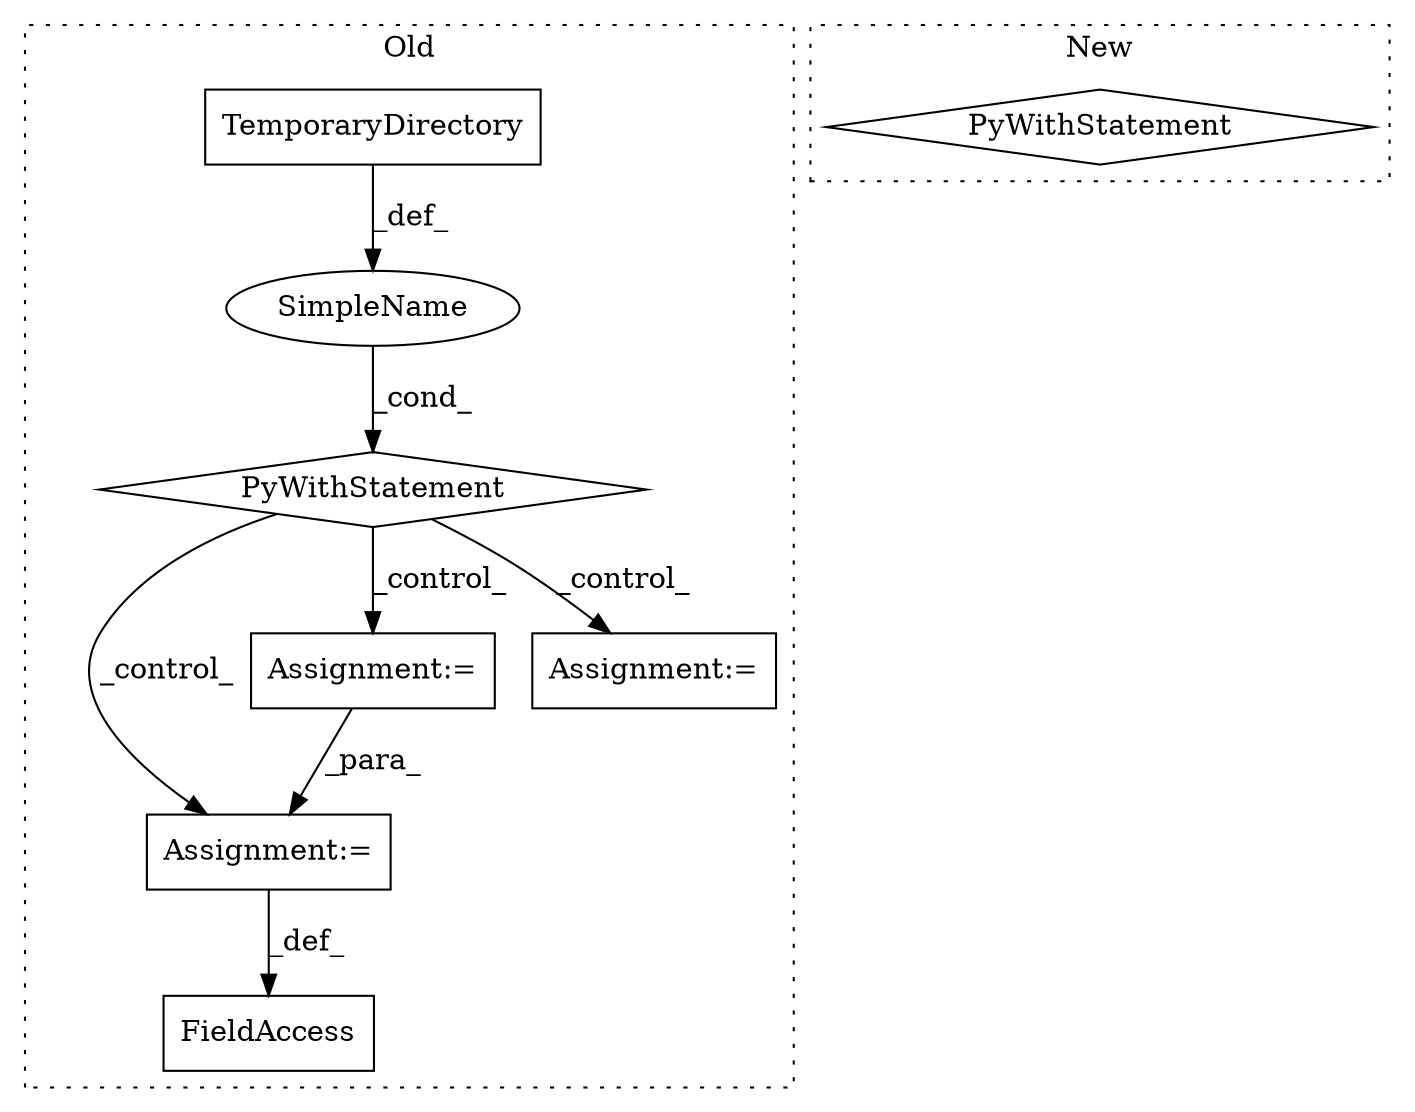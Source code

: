 digraph G {
subgraph cluster0 {
1 [label="TemporaryDirectory" a="32" s="3656" l="20" shape="box"];
3 [label="PyWithStatement" a="104" s="3646,3676" l="10,2" shape="diamond"];
4 [label="SimpleName" a="42" s="" l="" shape="ellipse"];
5 [label="Assignment:=" a="7" s="3733" l="1" shape="box"];
6 [label="Assignment:=" a="7" s="3690" l="8" shape="box"];
7 [label="FieldAccess" a="22" s="3706" l="27" shape="box"];
8 [label="Assignment:=" a="7" s="3860" l="2" shape="box"];
label = "Old";
style="dotted";
}
subgraph cluster1 {
2 [label="PyWithStatement" a="104" s="3866,3904" l="10,2" shape="diamond"];
label = "New";
style="dotted";
}
1 -> 4 [label="_def_"];
3 -> 8 [label="_control_"];
3 -> 6 [label="_control_"];
3 -> 5 [label="_control_"];
4 -> 3 [label="_cond_"];
5 -> 7 [label="_def_"];
6 -> 5 [label="_para_"];
}